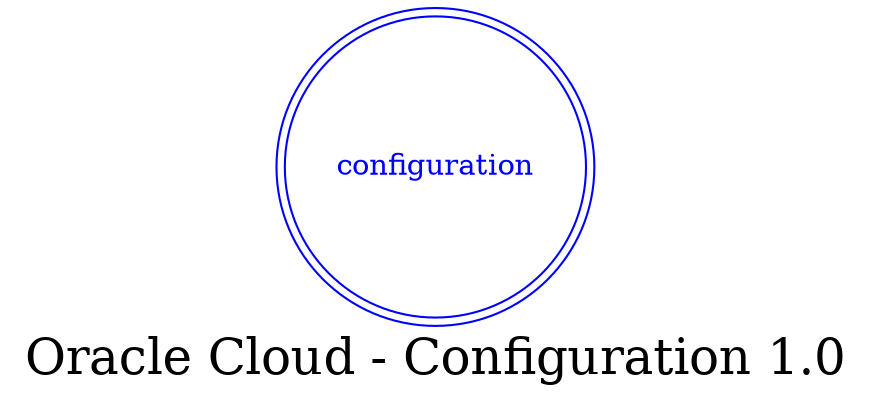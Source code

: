 digraph LexiconGraph {
graph[label="Oracle Cloud - Configuration 1.0", fontsize=24]
splines=true
"configuration" [color=blue, fontcolor=blue, shape=doublecircle]
}
